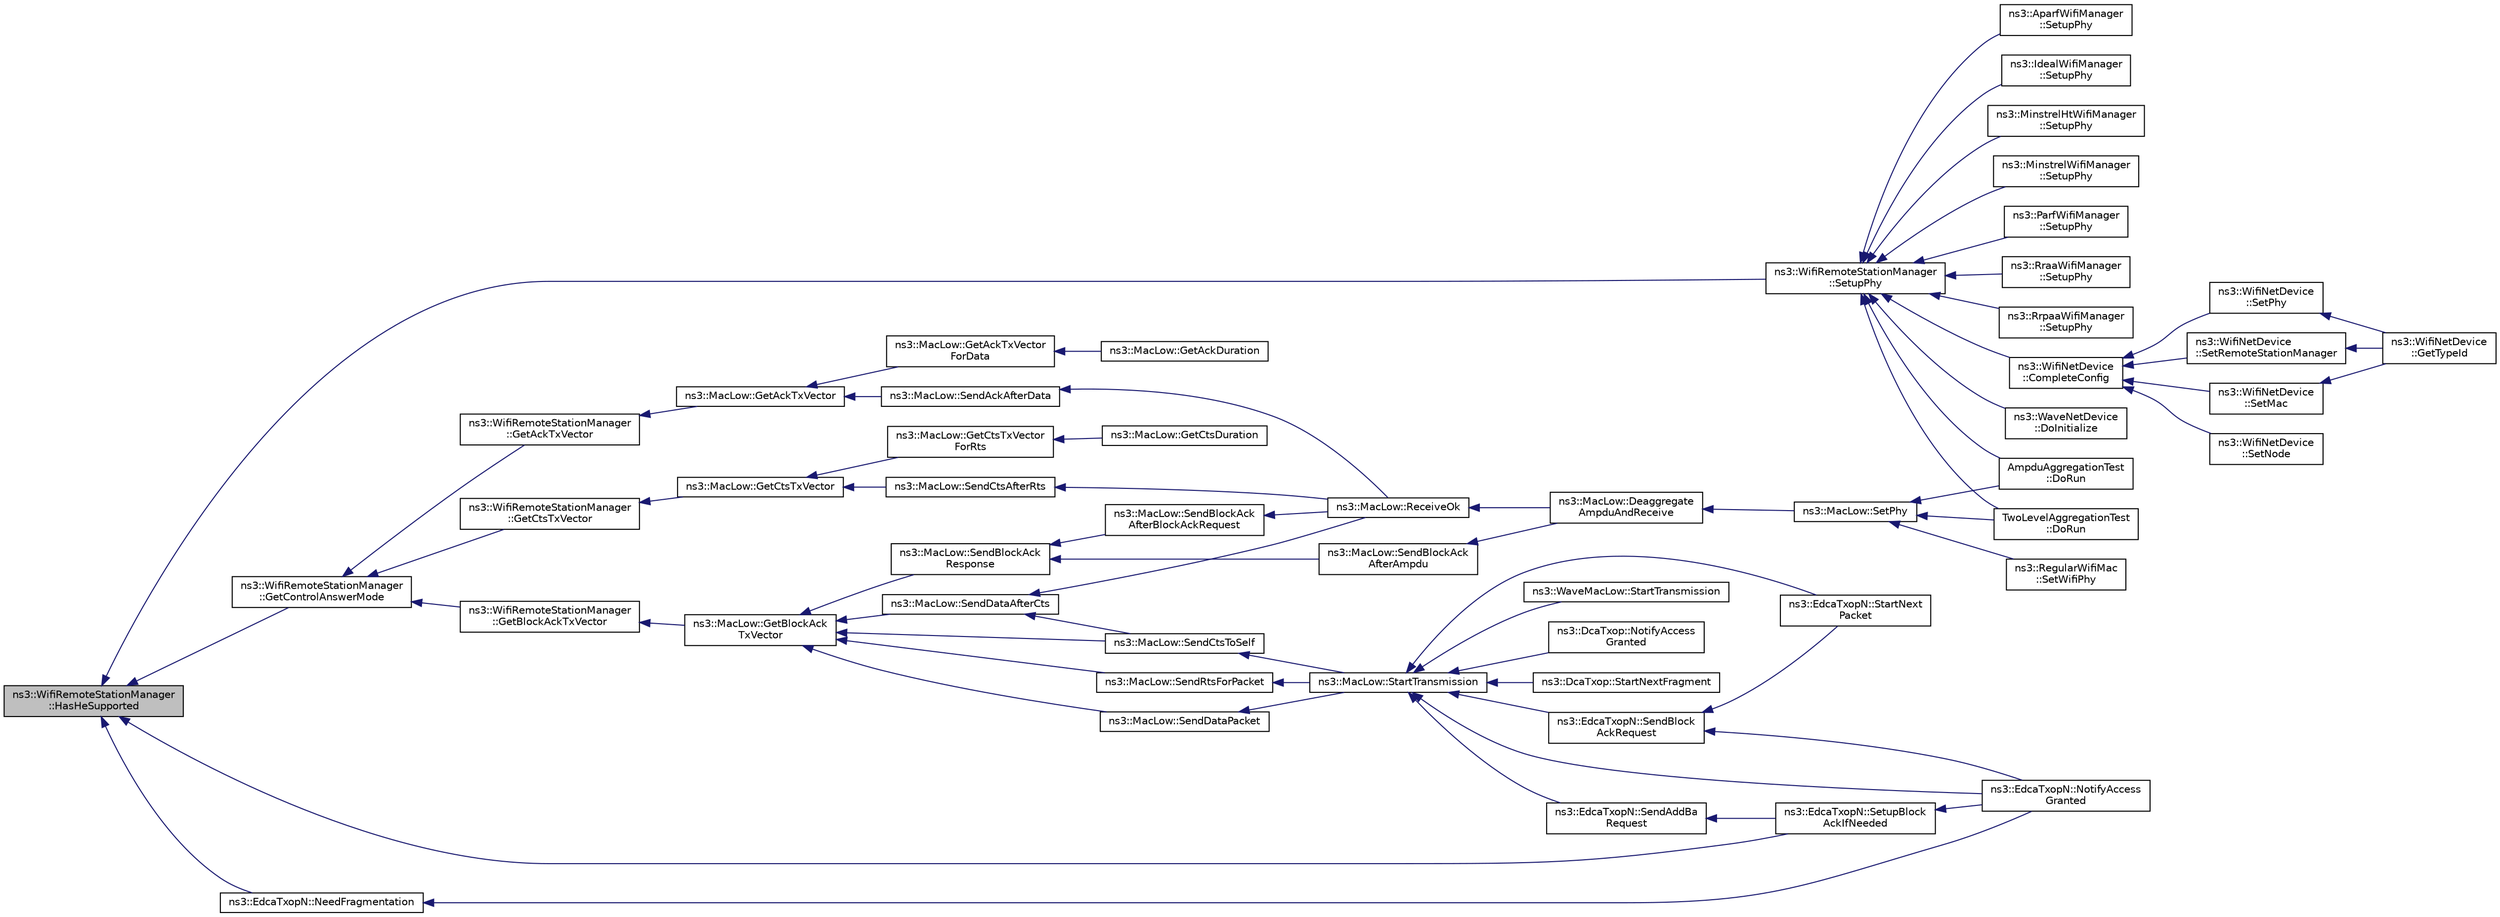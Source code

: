digraph "ns3::WifiRemoteStationManager::HasHeSupported"
{
  edge [fontname="Helvetica",fontsize="10",labelfontname="Helvetica",labelfontsize="10"];
  node [fontname="Helvetica",fontsize="10",shape=record];
  rankdir="LR";
  Node1 [label="ns3::WifiRemoteStationManager\l::HasHeSupported",height=0.2,width=0.4,color="black", fillcolor="grey75", style="filled", fontcolor="black"];
  Node1 -> Node2 [dir="back",color="midnightblue",fontsize="10",style="solid"];
  Node2 [label="ns3::EdcaTxopN::NeedFragmentation",height=0.2,width=0.4,color="black", fillcolor="white", style="filled",URL="$dc/db8/classns3_1_1EdcaTxopN.html#a60daff47931c6501e47778c99c7e7a3c"];
  Node2 -> Node3 [dir="back",color="midnightblue",fontsize="10",style="solid"];
  Node3 [label="ns3::EdcaTxopN::NotifyAccess\lGranted",height=0.2,width=0.4,color="black", fillcolor="white", style="filled",URL="$dc/db8/classns3_1_1EdcaTxopN.html#afeba080a6bf7d6074227e10321d1683d"];
  Node1 -> Node4 [dir="back",color="midnightblue",fontsize="10",style="solid"];
  Node4 [label="ns3::EdcaTxopN::SetupBlock\lAckIfNeeded",height=0.2,width=0.4,color="black", fillcolor="white", style="filled",URL="$dc/db8/classns3_1_1EdcaTxopN.html#ae5ab3e06174d86eabaaa6ccd64cde42d"];
  Node4 -> Node3 [dir="back",color="midnightblue",fontsize="10",style="solid"];
  Node1 -> Node5 [dir="back",color="midnightblue",fontsize="10",style="solid"];
  Node5 [label="ns3::WifiRemoteStationManager\l::SetupPhy",height=0.2,width=0.4,color="black", fillcolor="white", style="filled",URL="$d6/d65/classns3_1_1WifiRemoteStationManager.html#a823deffface82c9fe1daa06ce11c585b"];
  Node5 -> Node6 [dir="back",color="midnightblue",fontsize="10",style="solid"];
  Node6 [label="ns3::WaveNetDevice\l::DoInitialize",height=0.2,width=0.4,color="black", fillcolor="white", style="filled",URL="$d4/d1c/classns3_1_1WaveNetDevice.html#af81a8cce97f26cfc0bfdad5e13fe4777"];
  Node5 -> Node7 [dir="back",color="midnightblue",fontsize="10",style="solid"];
  Node7 [label="ns3::AparfWifiManager\l::SetupPhy",height=0.2,width=0.4,color="black", fillcolor="white", style="filled",URL="$dc/d5c/classns3_1_1AparfWifiManager.html#a700e42fed2d5ffb1c0e4b5972b0f7c36"];
  Node5 -> Node8 [dir="back",color="midnightblue",fontsize="10",style="solid"];
  Node8 [label="ns3::IdealWifiManager\l::SetupPhy",height=0.2,width=0.4,color="black", fillcolor="white", style="filled",URL="$de/d5e/classns3_1_1IdealWifiManager.html#a6eda44a7d20e9e09e7530a141a80dc03"];
  Node5 -> Node9 [dir="back",color="midnightblue",fontsize="10",style="solid"];
  Node9 [label="ns3::MinstrelHtWifiManager\l::SetupPhy",height=0.2,width=0.4,color="black", fillcolor="white", style="filled",URL="$dd/d09/classns3_1_1MinstrelHtWifiManager.html#a924e26c8c84e74234be8d978897f8ad3"];
  Node5 -> Node10 [dir="back",color="midnightblue",fontsize="10",style="solid"];
  Node10 [label="ns3::MinstrelWifiManager\l::SetupPhy",height=0.2,width=0.4,color="black", fillcolor="white", style="filled",URL="$dd/d45/classns3_1_1MinstrelWifiManager.html#a0a2d2aaf96c2e8e07e4833dbc3e52fa0"];
  Node5 -> Node11 [dir="back",color="midnightblue",fontsize="10",style="solid"];
  Node11 [label="ns3::ParfWifiManager\l::SetupPhy",height=0.2,width=0.4,color="black", fillcolor="white", style="filled",URL="$d0/ddc/classns3_1_1ParfWifiManager.html#a40153539bb00ae70918334cf428acde7"];
  Node5 -> Node12 [dir="back",color="midnightblue",fontsize="10",style="solid"];
  Node12 [label="ns3::RraaWifiManager\l::SetupPhy",height=0.2,width=0.4,color="black", fillcolor="white", style="filled",URL="$d4/dca/classns3_1_1RraaWifiManager.html#a67d3a299dffc70ca0c059b7d9a87a702"];
  Node5 -> Node13 [dir="back",color="midnightblue",fontsize="10",style="solid"];
  Node13 [label="ns3::RrpaaWifiManager\l::SetupPhy",height=0.2,width=0.4,color="black", fillcolor="white", style="filled",URL="$d3/de6/classns3_1_1RrpaaWifiManager.html#a3694e29c2df1bc7a3e8a6702c287fff8"];
  Node5 -> Node14 [dir="back",color="midnightblue",fontsize="10",style="solid"];
  Node14 [label="ns3::WifiNetDevice\l::CompleteConfig",height=0.2,width=0.4,color="black", fillcolor="white", style="filled",URL="$df/d58/classns3_1_1WifiNetDevice.html#a8cb2f1a2be048d6a5384f688934463e5"];
  Node14 -> Node15 [dir="back",color="midnightblue",fontsize="10",style="solid"];
  Node15 [label="ns3::WifiNetDevice\l::SetMac",height=0.2,width=0.4,color="black", fillcolor="white", style="filled",URL="$df/d58/classns3_1_1WifiNetDevice.html#aabe7ae9cc468ac1702ee1abea1294828"];
  Node15 -> Node16 [dir="back",color="midnightblue",fontsize="10",style="solid"];
  Node16 [label="ns3::WifiNetDevice\l::GetTypeId",height=0.2,width=0.4,color="black", fillcolor="white", style="filled",URL="$df/d58/classns3_1_1WifiNetDevice.html#a94194d4a4f27318dd13627ab9d8a2bce",tooltip="Get the type ID. "];
  Node14 -> Node17 [dir="back",color="midnightblue",fontsize="10",style="solid"];
  Node17 [label="ns3::WifiNetDevice\l::SetPhy",height=0.2,width=0.4,color="black", fillcolor="white", style="filled",URL="$df/d58/classns3_1_1WifiNetDevice.html#a8bce2115a297537267a08769234da342"];
  Node17 -> Node16 [dir="back",color="midnightblue",fontsize="10",style="solid"];
  Node14 -> Node18 [dir="back",color="midnightblue",fontsize="10",style="solid"];
  Node18 [label="ns3::WifiNetDevice\l::SetRemoteStationManager",height=0.2,width=0.4,color="black", fillcolor="white", style="filled",URL="$df/d58/classns3_1_1WifiNetDevice.html#a63d2f4ecc22fa5cac45585fcc3569d03"];
  Node18 -> Node16 [dir="back",color="midnightblue",fontsize="10",style="solid"];
  Node14 -> Node19 [dir="back",color="midnightblue",fontsize="10",style="solid"];
  Node19 [label="ns3::WifiNetDevice\l::SetNode",height=0.2,width=0.4,color="black", fillcolor="white", style="filled",URL="$df/d58/classns3_1_1WifiNetDevice.html#ac8ee9ba01a7af99b7b79f11b3ecc287c"];
  Node5 -> Node20 [dir="back",color="midnightblue",fontsize="10",style="solid"];
  Node20 [label="AmpduAggregationTest\l::DoRun",height=0.2,width=0.4,color="black", fillcolor="white", style="filled",URL="$d2/db5/classAmpduAggregationTest.html#a7414dc8d4dd982ab4c1eaadb5b2c693d",tooltip="Implementation to actually run this TestCase. "];
  Node5 -> Node21 [dir="back",color="midnightblue",fontsize="10",style="solid"];
  Node21 [label="TwoLevelAggregationTest\l::DoRun",height=0.2,width=0.4,color="black", fillcolor="white", style="filled",URL="$db/d72/classTwoLevelAggregationTest.html#a40c6f5f8be6c48673d0bfd218d95afe0",tooltip="Implementation to actually run this TestCase. "];
  Node1 -> Node22 [dir="back",color="midnightblue",fontsize="10",style="solid"];
  Node22 [label="ns3::WifiRemoteStationManager\l::GetControlAnswerMode",height=0.2,width=0.4,color="black", fillcolor="white", style="filled",URL="$d6/d65/classns3_1_1WifiRemoteStationManager.html#aa39d276e0171076b7ebc98b5cb8b0947"];
  Node22 -> Node23 [dir="back",color="midnightblue",fontsize="10",style="solid"];
  Node23 [label="ns3::WifiRemoteStationManager\l::GetCtsTxVector",height=0.2,width=0.4,color="black", fillcolor="white", style="filled",URL="$d6/d65/classns3_1_1WifiRemoteStationManager.html#ab19cddba368c52aae1b48cd7db0ddd61"];
  Node23 -> Node24 [dir="back",color="midnightblue",fontsize="10",style="solid"];
  Node24 [label="ns3::MacLow::GetCtsTxVector",height=0.2,width=0.4,color="black", fillcolor="white", style="filled",URL="$d3/da6/classns3_1_1MacLow.html#a7e8fb3caf4751fa39bc437cab3ac94f1"];
  Node24 -> Node25 [dir="back",color="midnightblue",fontsize="10",style="solid"];
  Node25 [label="ns3::MacLow::GetCtsTxVector\lForRts",height=0.2,width=0.4,color="black", fillcolor="white", style="filled",URL="$d3/da6/classns3_1_1MacLow.html#a48d2394e5fab14a60af30b3d0a145d43"];
  Node25 -> Node26 [dir="back",color="midnightblue",fontsize="10",style="solid"];
  Node26 [label="ns3::MacLow::GetCtsDuration",height=0.2,width=0.4,color="black", fillcolor="white", style="filled",URL="$d3/da6/classns3_1_1MacLow.html#a97137ac7e59a3637e5f71c38e36691ab"];
  Node24 -> Node27 [dir="back",color="midnightblue",fontsize="10",style="solid"];
  Node27 [label="ns3::MacLow::SendCtsAfterRts",height=0.2,width=0.4,color="black", fillcolor="white", style="filled",URL="$d3/da6/classns3_1_1MacLow.html#aebcd4c3e8d64fb53af1f8a862c766e33"];
  Node27 -> Node28 [dir="back",color="midnightblue",fontsize="10",style="solid"];
  Node28 [label="ns3::MacLow::ReceiveOk",height=0.2,width=0.4,color="black", fillcolor="white", style="filled",URL="$d3/da6/classns3_1_1MacLow.html#ade59e3a5e41c6ccbafd93501d7e9fbc0"];
  Node28 -> Node29 [dir="back",color="midnightblue",fontsize="10",style="solid"];
  Node29 [label="ns3::MacLow::Deaggregate\lAmpduAndReceive",height=0.2,width=0.4,color="black", fillcolor="white", style="filled",URL="$d3/da6/classns3_1_1MacLow.html#a7380c5a3adcd88beda938bfa8447d7c5"];
  Node29 -> Node30 [dir="back",color="midnightblue",fontsize="10",style="solid"];
  Node30 [label="ns3::MacLow::SetPhy",height=0.2,width=0.4,color="black", fillcolor="white", style="filled",URL="$d3/da6/classns3_1_1MacLow.html#a1f2c6e12277422c081fa92f8edfe66e8"];
  Node30 -> Node31 [dir="back",color="midnightblue",fontsize="10",style="solid"];
  Node31 [label="ns3::RegularWifiMac\l::SetWifiPhy",height=0.2,width=0.4,color="black", fillcolor="white", style="filled",URL="$df/db9/classns3_1_1RegularWifiMac.html#a28e7c0a23027e1fc16f259e52b197ee9"];
  Node30 -> Node20 [dir="back",color="midnightblue",fontsize="10",style="solid"];
  Node30 -> Node21 [dir="back",color="midnightblue",fontsize="10",style="solid"];
  Node22 -> Node32 [dir="back",color="midnightblue",fontsize="10",style="solid"];
  Node32 [label="ns3::WifiRemoteStationManager\l::GetAckTxVector",height=0.2,width=0.4,color="black", fillcolor="white", style="filled",URL="$d6/d65/classns3_1_1WifiRemoteStationManager.html#ab04252f5a7892bfe9c1b690e2869ca9d"];
  Node32 -> Node33 [dir="back",color="midnightblue",fontsize="10",style="solid"];
  Node33 [label="ns3::MacLow::GetAckTxVector",height=0.2,width=0.4,color="black", fillcolor="white", style="filled",URL="$d3/da6/classns3_1_1MacLow.html#aacb6b94de35df106b76d93b05d145d13"];
  Node33 -> Node34 [dir="back",color="midnightblue",fontsize="10",style="solid"];
  Node34 [label="ns3::MacLow::GetAckTxVector\lForData",height=0.2,width=0.4,color="black", fillcolor="white", style="filled",URL="$d3/da6/classns3_1_1MacLow.html#ad023756670d1e2e69b9832968e4b7029"];
  Node34 -> Node35 [dir="back",color="midnightblue",fontsize="10",style="solid"];
  Node35 [label="ns3::MacLow::GetAckDuration",height=0.2,width=0.4,color="black", fillcolor="white", style="filled",URL="$d3/da6/classns3_1_1MacLow.html#a014e154f9f037102d3c7662a83479bbb"];
  Node33 -> Node36 [dir="back",color="midnightblue",fontsize="10",style="solid"];
  Node36 [label="ns3::MacLow::SendAckAfterData",height=0.2,width=0.4,color="black", fillcolor="white", style="filled",URL="$d3/da6/classns3_1_1MacLow.html#a8db1635644b89072dfcb5fbc2330031b"];
  Node36 -> Node28 [dir="back",color="midnightblue",fontsize="10",style="solid"];
  Node22 -> Node37 [dir="back",color="midnightblue",fontsize="10",style="solid"];
  Node37 [label="ns3::WifiRemoteStationManager\l::GetBlockAckTxVector",height=0.2,width=0.4,color="black", fillcolor="white", style="filled",URL="$d6/d65/classns3_1_1WifiRemoteStationManager.html#a178c4ab0c61a9e3b6072c1339c9880b3"];
  Node37 -> Node38 [dir="back",color="midnightblue",fontsize="10",style="solid"];
  Node38 [label="ns3::MacLow::GetBlockAck\lTxVector",height=0.2,width=0.4,color="black", fillcolor="white", style="filled",URL="$d3/da6/classns3_1_1MacLow.html#a6274c3c4a5b90a6f448cc45e89950255"];
  Node38 -> Node39 [dir="back",color="midnightblue",fontsize="10",style="solid"];
  Node39 [label="ns3::MacLow::SendRtsForPacket",height=0.2,width=0.4,color="black", fillcolor="white", style="filled",URL="$d3/da6/classns3_1_1MacLow.html#ac472702b866a51ea2dfb7637381897aa"];
  Node39 -> Node40 [dir="back",color="midnightblue",fontsize="10",style="solid"];
  Node40 [label="ns3::MacLow::StartTransmission",height=0.2,width=0.4,color="black", fillcolor="white", style="filled",URL="$d3/da6/classns3_1_1MacLow.html#a3d13643c758e213041f8389c1041074b"];
  Node40 -> Node41 [dir="back",color="midnightblue",fontsize="10",style="solid"];
  Node41 [label="ns3::WaveMacLow::StartTransmission",height=0.2,width=0.4,color="black", fillcolor="white", style="filled",URL="$d8/da1/classns3_1_1WaveMacLow.html#a8ed4704fbcd3d5888aa8ee5abcfb9cc8"];
  Node40 -> Node42 [dir="back",color="midnightblue",fontsize="10",style="solid"];
  Node42 [label="ns3::DcaTxop::NotifyAccess\lGranted",height=0.2,width=0.4,color="black", fillcolor="white", style="filled",URL="$d3/d74/classns3_1_1DcaTxop.html#a1760d5870d8d96153165960172ba31d5"];
  Node40 -> Node43 [dir="back",color="midnightblue",fontsize="10",style="solid"];
  Node43 [label="ns3::DcaTxop::StartNextFragment",height=0.2,width=0.4,color="black", fillcolor="white", style="filled",URL="$d3/d74/classns3_1_1DcaTxop.html#a2055d310a17ffe4be6b2d2ec91587429"];
  Node40 -> Node3 [dir="back",color="midnightblue",fontsize="10",style="solid"];
  Node40 -> Node44 [dir="back",color="midnightblue",fontsize="10",style="solid"];
  Node44 [label="ns3::EdcaTxopN::StartNext\lPacket",height=0.2,width=0.4,color="black", fillcolor="white", style="filled",URL="$dc/db8/classns3_1_1EdcaTxopN.html#a86df91f79cf79fbb677bd53fddafdae0"];
  Node40 -> Node45 [dir="back",color="midnightblue",fontsize="10",style="solid"];
  Node45 [label="ns3::EdcaTxopN::SendBlock\lAckRequest",height=0.2,width=0.4,color="black", fillcolor="white", style="filled",URL="$dc/db8/classns3_1_1EdcaTxopN.html#a620d3677a73927b708ba85d2f2a794e0"];
  Node45 -> Node3 [dir="back",color="midnightblue",fontsize="10",style="solid"];
  Node45 -> Node44 [dir="back",color="midnightblue",fontsize="10",style="solid"];
  Node40 -> Node46 [dir="back",color="midnightblue",fontsize="10",style="solid"];
  Node46 [label="ns3::EdcaTxopN::SendAddBa\lRequest",height=0.2,width=0.4,color="black", fillcolor="white", style="filled",URL="$dc/db8/classns3_1_1EdcaTxopN.html#a5d000df80bfe3211aed2fee7c08b85d2"];
  Node46 -> Node4 [dir="back",color="midnightblue",fontsize="10",style="solid"];
  Node38 -> Node47 [dir="back",color="midnightblue",fontsize="10",style="solid"];
  Node47 [label="ns3::MacLow::SendDataPacket",height=0.2,width=0.4,color="black", fillcolor="white", style="filled",URL="$d3/da6/classns3_1_1MacLow.html#ab177d7c7ba53c56f91612114412914bf"];
  Node47 -> Node40 [dir="back",color="midnightblue",fontsize="10",style="solid"];
  Node38 -> Node48 [dir="back",color="midnightblue",fontsize="10",style="solid"];
  Node48 [label="ns3::MacLow::SendCtsToSelf",height=0.2,width=0.4,color="black", fillcolor="white", style="filled",URL="$d3/da6/classns3_1_1MacLow.html#a209c346576d367ef16cfa1cfdefff909"];
  Node48 -> Node40 [dir="back",color="midnightblue",fontsize="10",style="solid"];
  Node38 -> Node49 [dir="back",color="midnightblue",fontsize="10",style="solid"];
  Node49 [label="ns3::MacLow::SendDataAfterCts",height=0.2,width=0.4,color="black", fillcolor="white", style="filled",URL="$d3/da6/classns3_1_1MacLow.html#a063bab2ef4e7320a3f8cfa9890090ab6"];
  Node49 -> Node28 [dir="back",color="midnightblue",fontsize="10",style="solid"];
  Node49 -> Node48 [dir="back",color="midnightblue",fontsize="10",style="solid"];
  Node38 -> Node50 [dir="back",color="midnightblue",fontsize="10",style="solid"];
  Node50 [label="ns3::MacLow::SendBlockAck\lResponse",height=0.2,width=0.4,color="black", fillcolor="white", style="filled",URL="$d3/da6/classns3_1_1MacLow.html#a85c374be43ba3bd52fd1ad6efdfef6c6"];
  Node50 -> Node51 [dir="back",color="midnightblue",fontsize="10",style="solid"];
  Node51 [label="ns3::MacLow::SendBlockAck\lAfterAmpdu",height=0.2,width=0.4,color="black", fillcolor="white", style="filled",URL="$d3/da6/classns3_1_1MacLow.html#af6e2acc771d188c0959871f142912296"];
  Node51 -> Node29 [dir="back",color="midnightblue",fontsize="10",style="solid"];
  Node50 -> Node52 [dir="back",color="midnightblue",fontsize="10",style="solid"];
  Node52 [label="ns3::MacLow::SendBlockAck\lAfterBlockAckRequest",height=0.2,width=0.4,color="black", fillcolor="white", style="filled",URL="$d3/da6/classns3_1_1MacLow.html#a84b96c0cc6f32fca28576ec4df6a0853"];
  Node52 -> Node28 [dir="back",color="midnightblue",fontsize="10",style="solid"];
}
